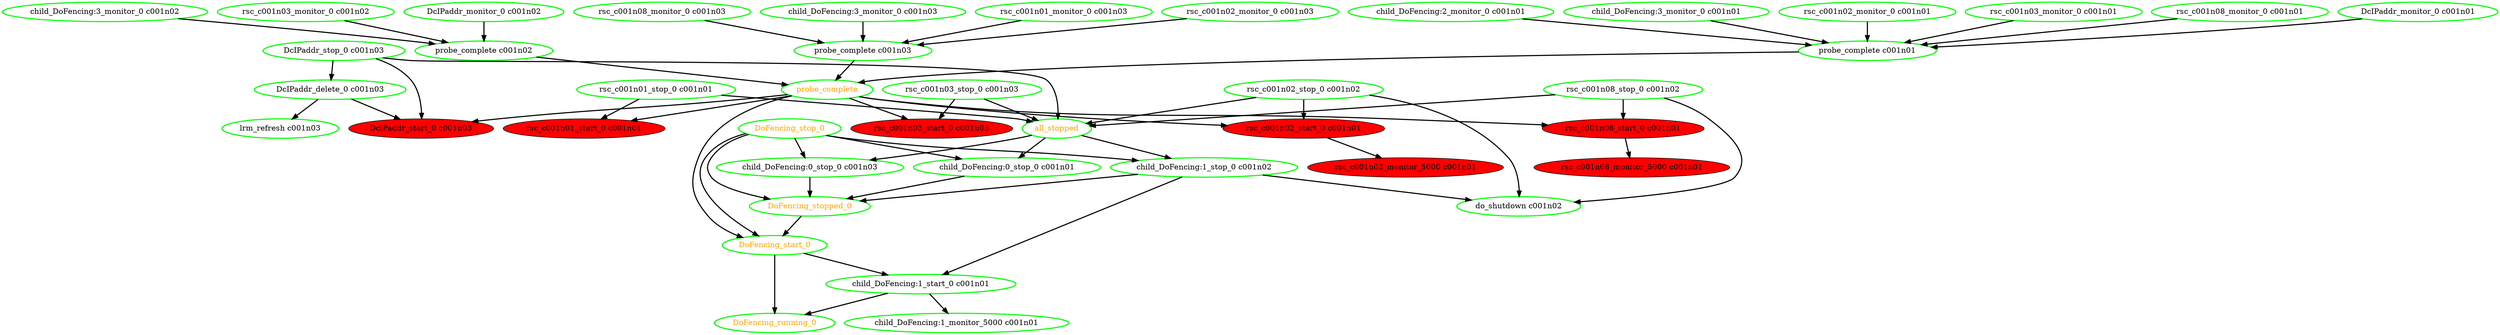  digraph "g" {
"DcIPaddr_delete_0 c001n03" -> "DcIPaddr_start_0 c001n03" [ style = bold]
"DcIPaddr_delete_0 c001n03" -> "lrm_refresh c001n03" [ style = bold]
"DcIPaddr_delete_0 c001n03" [ style=bold color="green" fontcolor="black" ]
"DcIPaddr_monitor_0 c001n01" -> "probe_complete c001n01" [ style = bold]
"DcIPaddr_monitor_0 c001n01" [ style=bold color="green" fontcolor="black" ]
"DcIPaddr_monitor_0 c001n02" -> "probe_complete c001n02" [ style = bold]
"DcIPaddr_monitor_0 c001n02" [ style=bold color="green" fontcolor="black" ]
"DcIPaddr_start_0 c001n03" [ style=filled color="black" fontcolor="black"  fillcolor=red]
"DcIPaddr_stop_0 c001n03" -> "DcIPaddr_delete_0 c001n03" [ style = bold]
"DcIPaddr_stop_0 c001n03" -> "DcIPaddr_start_0 c001n03" [ style = bold]
"DcIPaddr_stop_0 c001n03" -> "all_stopped" [ style = bold]
"DcIPaddr_stop_0 c001n03" [ style=bold color="green" fontcolor="black" ]
"DoFencing_running_0" [ style=bold color="green" fontcolor="orange" ]
"DoFencing_start_0" -> "DoFencing_running_0" [ style = bold]
"DoFencing_start_0" -> "child_DoFencing:1_start_0 c001n01" [ style = bold]
"DoFencing_start_0" [ style=bold color="green" fontcolor="orange" ]
"DoFencing_stop_0" -> "DoFencing_start_0" [ style = bold]
"DoFencing_stop_0" -> "DoFencing_stopped_0" [ style = bold]
"DoFencing_stop_0" -> "child_DoFencing:0_stop_0 c001n01" [ style = bold]
"DoFencing_stop_0" -> "child_DoFencing:0_stop_0 c001n03" [ style = bold]
"DoFencing_stop_0" -> "child_DoFencing:1_stop_0 c001n02" [ style = bold]
"DoFencing_stop_0" [ style=bold color="green" fontcolor="orange" ]
"DoFencing_stopped_0" -> "DoFencing_start_0" [ style = bold]
"DoFencing_stopped_0" [ style=bold color="green" fontcolor="orange" ]
"all_stopped" -> "child_DoFencing:0_stop_0 c001n01" [ style = bold]
"all_stopped" -> "child_DoFencing:0_stop_0 c001n03" [ style = bold]
"all_stopped" -> "child_DoFencing:1_stop_0 c001n02" [ style = bold]
"all_stopped" [ style=bold color="green" fontcolor="orange"  ]
"child_DoFencing:0_stop_0 c001n01" -> "DoFencing_stopped_0" [ style = bold]
"child_DoFencing:0_stop_0 c001n01" [ style=bold color="green" fontcolor="black" ]
"child_DoFencing:0_stop_0 c001n03" -> "DoFencing_stopped_0" [ style = bold]
"child_DoFencing:0_stop_0 c001n03" [ style=bold color="green" fontcolor="black" ]
"child_DoFencing:1_monitor_5000 c001n01" [ style=bold color="green" fontcolor="black" ]
"child_DoFencing:1_start_0 c001n01" -> "DoFencing_running_0" [ style = bold]
"child_DoFencing:1_start_0 c001n01" -> "child_DoFencing:1_monitor_5000 c001n01" [ style = bold]
"child_DoFencing:1_start_0 c001n01" [ style=bold color="green" fontcolor="black" ]
"child_DoFencing:1_stop_0 c001n02" -> "DoFencing_stopped_0" [ style = bold]
"child_DoFencing:1_stop_0 c001n02" -> "child_DoFencing:1_start_0 c001n01" [ style = bold]
"child_DoFencing:1_stop_0 c001n02" -> "do_shutdown c001n02" [ style = bold]
"child_DoFencing:1_stop_0 c001n02" [ style=bold color="green" fontcolor="black" ]
"child_DoFencing:2_monitor_0 c001n01" -> "probe_complete c001n01" [ style = bold]
"child_DoFencing:2_monitor_0 c001n01" [ style=bold color="green" fontcolor="black" ]
"child_DoFencing:3_monitor_0 c001n01" -> "probe_complete c001n01" [ style = bold]
"child_DoFencing:3_monitor_0 c001n01" [ style=bold color="green" fontcolor="black" ]
"child_DoFencing:3_monitor_0 c001n02" -> "probe_complete c001n02" [ style = bold]
"child_DoFencing:3_monitor_0 c001n02" [ style=bold color="green" fontcolor="black" ]
"child_DoFencing:3_monitor_0 c001n03" -> "probe_complete c001n03" [ style = bold]
"child_DoFencing:3_monitor_0 c001n03" [ style=bold color="green" fontcolor="black" ]
"do_shutdown c001n02" [ style=bold color="green" fontcolor="black" ]
"lrm_refresh c001n03" [ style=bold color="green" fontcolor="black" ]
"probe_complete c001n01" -> "probe_complete" [ style = bold]
"probe_complete c001n01" [ style=bold color="green" fontcolor="black" ]
"probe_complete c001n02" -> "probe_complete" [ style = bold]
"probe_complete c001n02" [ style=bold color="green" fontcolor="black" ]
"probe_complete c001n03" -> "probe_complete" [ style = bold]
"probe_complete c001n03" [ style=bold color="green" fontcolor="black" ]
"probe_complete" -> "DcIPaddr_start_0 c001n03" [ style = bold]
"probe_complete" -> "DoFencing_start_0" [ style = bold]
"probe_complete" -> "rsc_c001n01_start_0 c001n01" [ style = bold]
"probe_complete" -> "rsc_c001n02_start_0 c001n01" [ style = bold]
"probe_complete" -> "rsc_c001n03_start_0 c001n03" [ style = bold]
"probe_complete" -> "rsc_c001n08_start_0 c001n01" [ style = bold]
"probe_complete" [ style=bold color="green" fontcolor="orange" ]
"rsc_c001n01_monitor_0 c001n03" -> "probe_complete c001n03" [ style = bold]
"rsc_c001n01_monitor_0 c001n03" [ style=bold color="green" fontcolor="black" ]
"rsc_c001n01_start_0 c001n01" [ style=filled color="black" fontcolor="black"  fillcolor=red]
"rsc_c001n01_stop_0 c001n01" -> "all_stopped" [ style = bold]
"rsc_c001n01_stop_0 c001n01" -> "rsc_c001n01_start_0 c001n01" [ style = bold]
"rsc_c001n01_stop_0 c001n01" [ style=bold color="green" fontcolor="black" ]
"rsc_c001n02_monitor_0 c001n01" -> "probe_complete c001n01" [ style = bold]
"rsc_c001n02_monitor_0 c001n01" [ style=bold color="green" fontcolor="black" ]
"rsc_c001n02_monitor_0 c001n03" -> "probe_complete c001n03" [ style = bold]
"rsc_c001n02_monitor_0 c001n03" [ style=bold color="green" fontcolor="black" ]
"rsc_c001n02_monitor_5000 c001n01" [ style=filled color="black" fontcolor="black"  fillcolor=red]
"rsc_c001n02_start_0 c001n01" -> "rsc_c001n02_monitor_5000 c001n01" [ style = bold]
"rsc_c001n02_start_0 c001n01" [ style=filled color="black" fontcolor="black"  fillcolor=red]
"rsc_c001n02_stop_0 c001n02" -> "all_stopped" [ style = bold]
"rsc_c001n02_stop_0 c001n02" -> "do_shutdown c001n02" [ style = bold]
"rsc_c001n02_stop_0 c001n02" -> "rsc_c001n02_start_0 c001n01" [ style = bold]
"rsc_c001n02_stop_0 c001n02" [ style=bold color="green" fontcolor="black" ]
"rsc_c001n03_monitor_0 c001n01" -> "probe_complete c001n01" [ style = bold]
"rsc_c001n03_monitor_0 c001n01" [ style=bold color="green" fontcolor="black" ]
"rsc_c001n03_monitor_0 c001n02" -> "probe_complete c001n02" [ style = bold]
"rsc_c001n03_monitor_0 c001n02" [ style=bold color="green" fontcolor="black" ]
"rsc_c001n03_start_0 c001n03" [ style=filled color="black" fontcolor="black"  fillcolor=red]
"rsc_c001n03_stop_0 c001n03" -> "all_stopped" [ style = bold]
"rsc_c001n03_stop_0 c001n03" -> "rsc_c001n03_start_0 c001n03" [ style = bold]
"rsc_c001n03_stop_0 c001n03" [ style=bold color="green" fontcolor="black" ]
"rsc_c001n08_monitor_0 c001n01" -> "probe_complete c001n01" [ style = bold]
"rsc_c001n08_monitor_0 c001n01" [ style=bold color="green" fontcolor="black" ]
"rsc_c001n08_monitor_0 c001n03" -> "probe_complete c001n03" [ style = bold]
"rsc_c001n08_monitor_0 c001n03" [ style=bold color="green" fontcolor="black" ]
"rsc_c001n08_monitor_5000 c001n01" [ style=filled color="black" fontcolor="black"  fillcolor=red]
"rsc_c001n08_start_0 c001n01" -> "rsc_c001n08_monitor_5000 c001n01" [ style = bold]
"rsc_c001n08_start_0 c001n01" [ style=filled color="black" fontcolor="black"  fillcolor=red]
"rsc_c001n08_stop_0 c001n02" -> "all_stopped" [ style = bold]
"rsc_c001n08_stop_0 c001n02" -> "do_shutdown c001n02" [ style = bold]
"rsc_c001n08_stop_0 c001n02" -> "rsc_c001n08_start_0 c001n01" [ style = bold]
"rsc_c001n08_stop_0 c001n02" [ style=bold color="green" fontcolor="black" ]
}
